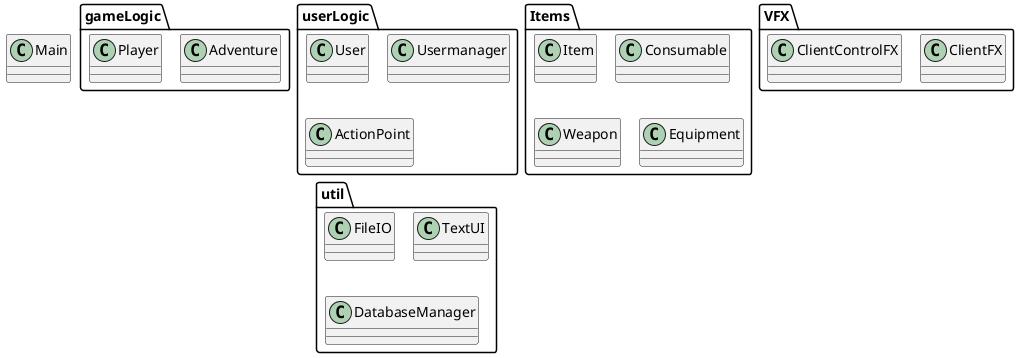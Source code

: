 @startuml
!pragma layout smetana
'https://plantuml.com/class-diagram


class Main

package gameLogic{
class Adventure
class Player
}

package userLogic{
class User
class Usermanager
class ActionPoint
}

package Items{
class Item
class Consumable
class Weapon
class Equipment
}


package util{
class FileIO
class TextUI
class DatabaseManager
}

package VFX{
class ClientFX
class ClientControlFX
}







@enduml